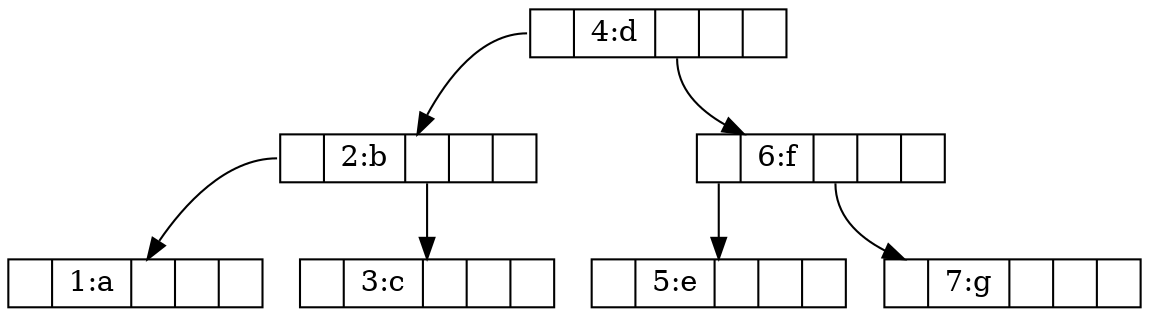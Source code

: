 digraph{node [shape = record,height=.1];
node0[label = "<f0> |4:d|<f1> | |<f2>"];
node1[label = "<f0> |2:b|<f1> | |<f2>"];
node2[label = "<f0> |1:a|<f1> | |<f2>"];
"node1":f0 -> "node2";
node3[label = "<f0> |3:c|<f1> | |<f2>"];
"node1":f1 -> "node3";
"node0":f0 -> "node1";
node4[label = "<f0> |6:f|<f1> | |<f2>"];
node5[label = "<f0> |5:e|<f1> | |<f2>"];
"node4":f0 -> "node5";
node6[label = "<f0> |7:g|<f1> | |<f2>"];
"node4":f1 -> "node6";
"node0":f1 -> "node4";

}